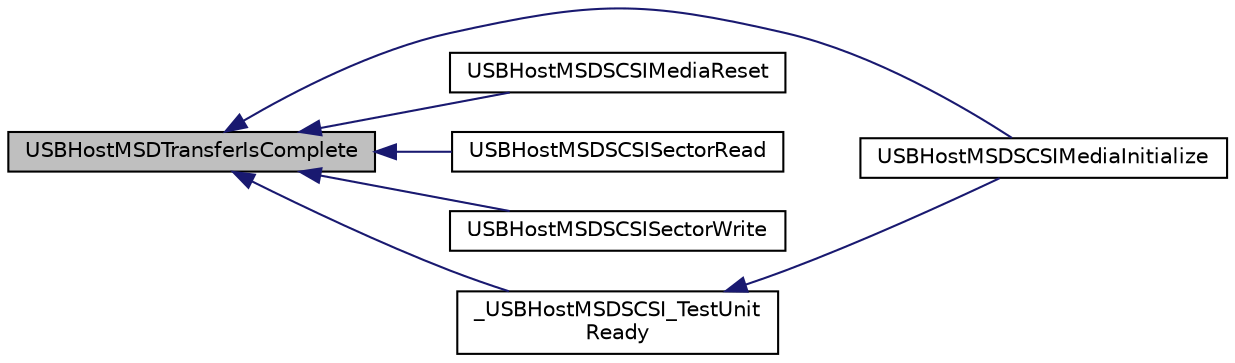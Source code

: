 digraph "USBHostMSDTransferIsComplete"
{
  edge [fontname="Helvetica",fontsize="10",labelfontname="Helvetica",labelfontsize="10"];
  node [fontname="Helvetica",fontsize="10",shape=record];
  rankdir="LR";
  Node1 [label="USBHostMSDTransferIsComplete",height=0.2,width=0.4,color="black", fillcolor="grey75", style="filled", fontcolor="black"];
  Node1 -> Node2 [dir="back",color="midnightblue",fontsize="10",style="solid",fontname="Helvetica"];
  Node2 [label="USBHostMSDSCSIMediaInitialize",height=0.2,width=0.4,color="black", fillcolor="white", style="filled",URL="$usb__host__msd__scsi_8c.html#aac13cd808cbcb04924726ee15fa04e06"];
  Node1 -> Node3 [dir="back",color="midnightblue",fontsize="10",style="solid",fontname="Helvetica"];
  Node3 [label="USBHostMSDSCSIMediaReset",height=0.2,width=0.4,color="black", fillcolor="white", style="filled",URL="$usb__host__msd__scsi_8c.html#accbed29f0f0ddcc1fc0a8af39f8c1fc3"];
  Node1 -> Node4 [dir="back",color="midnightblue",fontsize="10",style="solid",fontname="Helvetica"];
  Node4 [label="USBHostMSDSCSISectorRead",height=0.2,width=0.4,color="black", fillcolor="white", style="filled",URL="$usb__host__msd__scsi_8c.html#a92e2c21c51d1130da948cde172bd4f01"];
  Node1 -> Node5 [dir="back",color="midnightblue",fontsize="10",style="solid",fontname="Helvetica"];
  Node5 [label="USBHostMSDSCSISectorWrite",height=0.2,width=0.4,color="black", fillcolor="white", style="filled",URL="$usb__host__msd__scsi_8c.html#afaa3df8cd0d59961feefbb4a627c1338"];
  Node1 -> Node6 [dir="back",color="midnightblue",fontsize="10",style="solid",fontname="Helvetica"];
  Node6 [label="_USBHostMSDSCSI_TestUnit\lReady",height=0.2,width=0.4,color="black", fillcolor="white", style="filled",URL="$usb__host__msd__scsi_8c.html#a1b63183d5e6748616592844f2bdece15"];
  Node6 -> Node2 [dir="back",color="midnightblue",fontsize="10",style="solid",fontname="Helvetica"];
}

